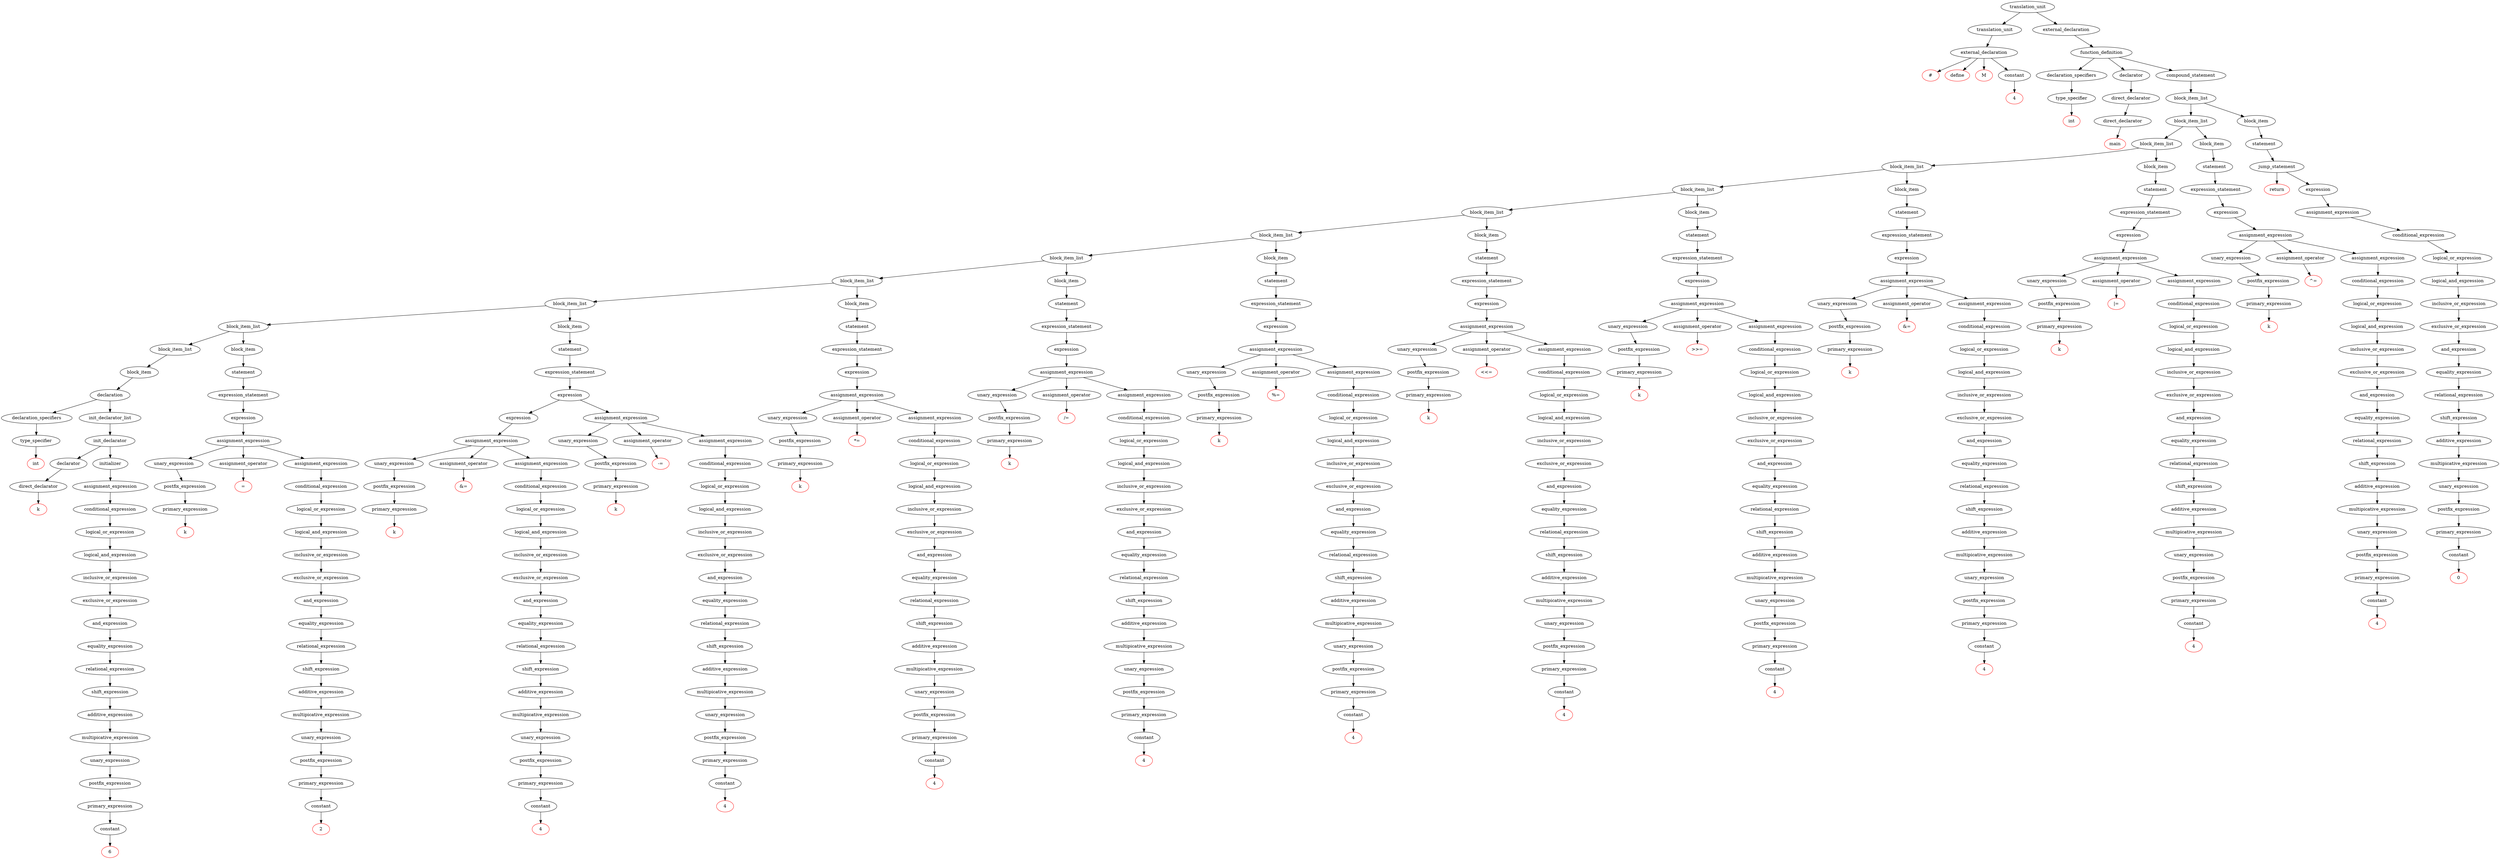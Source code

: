 digraph DFA {
	0 [label="translation_unit"];
	1 [label="translation_unit"];
	2 [label="external_declaration"];
	3 [label="#" color=red];
	4 [label="define" color=red];
	5 [label="M" color=red];
	6 [label="constant"];
	7 [label="4" color=red];
	8 [label="external_declaration"];
	9 [label="function_definition"];
	10 [label="declaration_specifiers"];
	11 [label="type_specifier"];
	12 [label="int" color=red];
	13 [label="declarator"];
	14 [label="direct_declarator"];
	15 [label="direct_declarator"];
	16 [label="main" color=red];
	17 [label="compound_statement"];
	18 [label="block_item_list"];
	19 [label="block_item_list"];
	20 [label="block_item_list"];
	21 [label="block_item_list"];
	22 [label="block_item_list"];
	23 [label="block_item_list"];
	24 [label="block_item_list"];
	25 [label="block_item_list"];
	26 [label="block_item_list"];
	27 [label="block_item_list"];
	28 [label="block_item_list"];
	29 [label="block_item_list"];
	30 [label="block_item"];
	31 [label="declaration"];
	32 [label="declaration_specifiers"];
	33 [label="type_specifier"];
	34 [label="int" color=red];
	35 [label="init_declarator_list"];
	36 [label="init_declarator"];
	37 [label="declarator"];
	38 [label="direct_declarator"];
	39 [label="k" color=red];
	40 [label="initializer"];
	41 [label="assignment_expression"];
	42 [label="conditional_expression"];
	43 [label="logical_or_expression"];
	44 [label="logical_and_expression"];
	45 [label="inclusive_or_expression"];
	46 [label="exclusive_or_expression"];
	47 [label="and_expression"];
	48 [label="equality_expression"];
	49 [label="relational_expression"];
	50 [label="shift_expression"];
	51 [label="additive_expression"];
	52 [label="multipicative_expression"];
	53 [label="unary_expression"];
	54 [label="postfix_expression"];
	55 [label="primary_expression"];
	56 [label="constant"];
	57 [label="6" color=red];
	58 [label="block_item"];
	59 [label="statement"];
	60 [label="expression_statement"];
	61 [label="expression"];
	62 [label="assignment_expression"];
	63 [label="unary_expression"];
	64 [label="postfix_expression"];
	65 [label="primary_expression"];
	66 [label="k" color=red];
	67 [label="assignment_operator"];
	68 [label="=" color=red];
	69 [label="assignment_expression"];
	70 [label="conditional_expression"];
	71 [label="logical_or_expression"];
	72 [label="logical_and_expression"];
	73 [label="inclusive_or_expression"];
	74 [label="exclusive_or_expression"];
	75 [label="and_expression"];
	76 [label="equality_expression"];
	77 [label="relational_expression"];
	78 [label="shift_expression"];
	79 [label="additive_expression"];
	80 [label="multipicative_expression"];
	81 [label="unary_expression"];
	82 [label="postfix_expression"];
	83 [label="primary_expression"];
	84 [label="constant"];
	85 [label="2" color=red];
	86 [label="block_item"];
	87 [label="statement"];
	88 [label="expression_statement"];
	89 [label="expression"];
	90 [label="expression"];
	91 [label="assignment_expression"];
	92 [label="unary_expression"];
	93 [label="postfix_expression"];
	94 [label="primary_expression"];
	95 [label="k" color=red];
	96 [label="assignment_operator"];
	97 [label="&=" color=red];
	98 [label="assignment_expression"];
	99 [label="conditional_expression"];
	100 [label="logical_or_expression"];
	101 [label="logical_and_expression"];
	102 [label="inclusive_or_expression"];
	103 [label="exclusive_or_expression"];
	104 [label="and_expression"];
	105 [label="equality_expression"];
	106 [label="relational_expression"];
	107 [label="shift_expression"];
	108 [label="additive_expression"];
	109 [label="multipicative_expression"];
	110 [label="unary_expression"];
	111 [label="postfix_expression"];
	112 [label="primary_expression"];
	113 [label="constant"];
	114 [label="4" color=red];
	115 [label="assignment_expression"];
	116 [label="unary_expression"];
	117 [label="postfix_expression"];
	118 [label="primary_expression"];
	119 [label="k" color=red];
	120 [label="assignment_operator"];
	121 [label="-=" color=red];
	122 [label="assignment_expression"];
	123 [label="conditional_expression"];
	124 [label="logical_or_expression"];
	125 [label="logical_and_expression"];
	126 [label="inclusive_or_expression"];
	127 [label="exclusive_or_expression"];
	128 [label="and_expression"];
	129 [label="equality_expression"];
	130 [label="relational_expression"];
	131 [label="shift_expression"];
	132 [label="additive_expression"];
	133 [label="multipicative_expression"];
	134 [label="unary_expression"];
	135 [label="postfix_expression"];
	136 [label="primary_expression"];
	137 [label="constant"];
	138 [label="4" color=red];
	139 [label="block_item"];
	140 [label="statement"];
	141 [label="expression_statement"];
	142 [label="expression"];
	143 [label="assignment_expression"];
	144 [label="unary_expression"];
	145 [label="postfix_expression"];
	146 [label="primary_expression"];
	147 [label="k" color=red];
	148 [label="assignment_operator"];
	149 [label="*=" color=red];
	150 [label="assignment_expression"];
	151 [label="conditional_expression"];
	152 [label="logical_or_expression"];
	153 [label="logical_and_expression"];
	154 [label="inclusive_or_expression"];
	155 [label="exclusive_or_expression"];
	156 [label="and_expression"];
	157 [label="equality_expression"];
	158 [label="relational_expression"];
	159 [label="shift_expression"];
	160 [label="additive_expression"];
	161 [label="multipicative_expression"];
	162 [label="unary_expression"];
	163 [label="postfix_expression"];
	164 [label="primary_expression"];
	165 [label="constant"];
	166 [label="4" color=red];
	167 [label="block_item"];
	168 [label="statement"];
	169 [label="expression_statement"];
	170 [label="expression"];
	171 [label="assignment_expression"];
	172 [label="unary_expression"];
	173 [label="postfix_expression"];
	174 [label="primary_expression"];
	175 [label="k" color=red];
	176 [label="assignment_operator"];
	177 [label="/=" color=red];
	178 [label="assignment_expression"];
	179 [label="conditional_expression"];
	180 [label="logical_or_expression"];
	181 [label="logical_and_expression"];
	182 [label="inclusive_or_expression"];
	183 [label="exclusive_or_expression"];
	184 [label="and_expression"];
	185 [label="equality_expression"];
	186 [label="relational_expression"];
	187 [label="shift_expression"];
	188 [label="additive_expression"];
	189 [label="multipicative_expression"];
	190 [label="unary_expression"];
	191 [label="postfix_expression"];
	192 [label="primary_expression"];
	193 [label="constant"];
	194 [label="4" color=red];
	195 [label="block_item"];
	196 [label="statement"];
	197 [label="expression_statement"];
	198 [label="expression"];
	199 [label="assignment_expression"];
	200 [label="unary_expression"];
	201 [label="postfix_expression"];
	202 [label="primary_expression"];
	203 [label="k" color=red];
	204 [label="assignment_operator"];
	205 [label="%=" color=red];
	206 [label="assignment_expression"];
	207 [label="conditional_expression"];
	208 [label="logical_or_expression"];
	209 [label="logical_and_expression"];
	210 [label="inclusive_or_expression"];
	211 [label="exclusive_or_expression"];
	212 [label="and_expression"];
	213 [label="equality_expression"];
	214 [label="relational_expression"];
	215 [label="shift_expression"];
	216 [label="additive_expression"];
	217 [label="multipicative_expression"];
	218 [label="unary_expression"];
	219 [label="postfix_expression"];
	220 [label="primary_expression"];
	221 [label="constant"];
	222 [label="4" color=red];
	223 [label="block_item"];
	224 [label="statement"];
	225 [label="expression_statement"];
	226 [label="expression"];
	227 [label="assignment_expression"];
	228 [label="unary_expression"];
	229 [label="postfix_expression"];
	230 [label="primary_expression"];
	231 [label="k" color=red];
	232 [label="assignment_operator"];
	233 [label="<<=" color=red];
	234 [label="assignment_expression"];
	235 [label="conditional_expression"];
	236 [label="logical_or_expression"];
	237 [label="logical_and_expression"];
	238 [label="inclusive_or_expression"];
	239 [label="exclusive_or_expression"];
	240 [label="and_expression"];
	241 [label="equality_expression"];
	242 [label="relational_expression"];
	243 [label="shift_expression"];
	244 [label="additive_expression"];
	245 [label="multipicative_expression"];
	246 [label="unary_expression"];
	247 [label="postfix_expression"];
	248 [label="primary_expression"];
	249 [label="constant"];
	250 [label="4" color=red];
	251 [label="block_item"];
	252 [label="statement"];
	253 [label="expression_statement"];
	254 [label="expression"];
	255 [label="assignment_expression"];
	256 [label="unary_expression"];
	257 [label="postfix_expression"];
	258 [label="primary_expression"];
	259 [label="k" color=red];
	260 [label="assignment_operator"];
	261 [label=">>=" color=red];
	262 [label="assignment_expression"];
	263 [label="conditional_expression"];
	264 [label="logical_or_expression"];
	265 [label="logical_and_expression"];
	266 [label="inclusive_or_expression"];
	267 [label="exclusive_or_expression"];
	268 [label="and_expression"];
	269 [label="equality_expression"];
	270 [label="relational_expression"];
	271 [label="shift_expression"];
	272 [label="additive_expression"];
	273 [label="multipicative_expression"];
	274 [label="unary_expression"];
	275 [label="postfix_expression"];
	276 [label="primary_expression"];
	277 [label="constant"];
	278 [label="4" color=red];
	279 [label="block_item"];
	280 [label="statement"];
	281 [label="expression_statement"];
	282 [label="expression"];
	283 [label="assignment_expression"];
	284 [label="unary_expression"];
	285 [label="postfix_expression"];
	286 [label="primary_expression"];
	287 [label="k" color=red];
	288 [label="assignment_operator"];
	289 [label="&=" color=red];
	290 [label="assignment_expression"];
	291 [label="conditional_expression"];
	292 [label="logical_or_expression"];
	293 [label="logical_and_expression"];
	294 [label="inclusive_or_expression"];
	295 [label="exclusive_or_expression"];
	296 [label="and_expression"];
	297 [label="equality_expression"];
	298 [label="relational_expression"];
	299 [label="shift_expression"];
	300 [label="additive_expression"];
	301 [label="multipicative_expression"];
	302 [label="unary_expression"];
	303 [label="postfix_expression"];
	304 [label="primary_expression"];
	305 [label="constant"];
	306 [label="4" color=red];
	307 [label="block_item"];
	308 [label="statement"];
	309 [label="expression_statement"];
	310 [label="expression"];
	311 [label="assignment_expression"];
	312 [label="unary_expression"];
	313 [label="postfix_expression"];
	314 [label="primary_expression"];
	315 [label="k" color=red];
	316 [label="assignment_operator"];
	317 [label="|=" color=red];
	318 [label="assignment_expression"];
	319 [label="conditional_expression"];
	320 [label="logical_or_expression"];
	321 [label="logical_and_expression"];
	322 [label="inclusive_or_expression"];
	323 [label="exclusive_or_expression"];
	324 [label="and_expression"];
	325 [label="equality_expression"];
	326 [label="relational_expression"];
	327 [label="shift_expression"];
	328 [label="additive_expression"];
	329 [label="multipicative_expression"];
	330 [label="unary_expression"];
	331 [label="postfix_expression"];
	332 [label="primary_expression"];
	333 [label="constant"];
	334 [label="4" color=red];
	335 [label="block_item"];
	336 [label="statement"];
	337 [label="expression_statement"];
	338 [label="expression"];
	339 [label="assignment_expression"];
	340 [label="unary_expression"];
	341 [label="postfix_expression"];
	342 [label="primary_expression"];
	343 [label="k" color=red];
	344 [label="assignment_operator"];
	345 [label="^=" color=red];
	346 [label="assignment_expression"];
	347 [label="conditional_expression"];
	348 [label="logical_or_expression"];
	349 [label="logical_and_expression"];
	350 [label="inclusive_or_expression"];
	351 [label="exclusive_or_expression"];
	352 [label="and_expression"];
	353 [label="equality_expression"];
	354 [label="relational_expression"];
	355 [label="shift_expression"];
	356 [label="additive_expression"];
	357 [label="multipicative_expression"];
	358 [label="unary_expression"];
	359 [label="postfix_expression"];
	360 [label="primary_expression"];
	361 [label="constant"];
	362 [label="4" color=red];
	363 [label="block_item"];
	364 [label="statement"];
	365 [label="jump_statement"];
	366 [label="return" color=red];
	367 [label="expression"];
	368 [label="assignment_expression"];
	369 [label="conditional_expression"];
	370 [label="logical_or_expression"];
	371 [label="logical_and_expression"];
	372 [label="inclusive_or_expression"];
	373 [label="exclusive_or_expression"];
	374 [label="and_expression"];
	375 [label="equality_expression"];
	376 [label="relational_expression"];
	377 [label="shift_expression"];
	378 [label="additive_expression"];
	379 [label="multipicative_expression"];
	380 [label="unary_expression"];
	381 [label="postfix_expression"];
	382 [label="primary_expression"];
	383 [label="constant"];
	384 [label="0" color=red];
	0->1;
	1->2;
	2->3;
	2->4;
	2->5;
	2->6;
	6->7;
	0->8;
	8->9;
	9->10;
	10->11;
	11->12;
	9->13;
	13->14;
	14->15;
	15->16;
	9->17;
	17->18;
	18->19;
	19->20;
	20->21;
	21->22;
	22->23;
	23->24;
	24->25;
	25->26;
	26->27;
	27->28;
	28->29;
	29->30;
	30->31;
	31->32;
	32->33;
	33->34;
	31->35;
	35->36;
	36->37;
	37->38;
	38->39;
	36->40;
	40->41;
	41->42;
	42->43;
	43->44;
	44->45;
	45->46;
	46->47;
	47->48;
	48->49;
	49->50;
	50->51;
	51->52;
	52->53;
	53->54;
	54->55;
	55->56;
	56->57;
	28->58;
	58->59;
	59->60;
	60->61;
	61->62;
	62->63;
	63->64;
	64->65;
	65->66;
	62->67;
	67->68;
	62->69;
	69->70;
	70->71;
	71->72;
	72->73;
	73->74;
	74->75;
	75->76;
	76->77;
	77->78;
	78->79;
	79->80;
	80->81;
	81->82;
	82->83;
	83->84;
	84->85;
	27->86;
	86->87;
	87->88;
	88->89;
	89->90;
	90->91;
	91->92;
	92->93;
	93->94;
	94->95;
	91->96;
	96->97;
	91->98;
	98->99;
	99->100;
	100->101;
	101->102;
	102->103;
	103->104;
	104->105;
	105->106;
	106->107;
	107->108;
	108->109;
	109->110;
	110->111;
	111->112;
	112->113;
	113->114;
	89->115;
	115->116;
	116->117;
	117->118;
	118->119;
	115->120;
	120->121;
	115->122;
	122->123;
	123->124;
	124->125;
	125->126;
	126->127;
	127->128;
	128->129;
	129->130;
	130->131;
	131->132;
	132->133;
	133->134;
	134->135;
	135->136;
	136->137;
	137->138;
	26->139;
	139->140;
	140->141;
	141->142;
	142->143;
	143->144;
	144->145;
	145->146;
	146->147;
	143->148;
	148->149;
	143->150;
	150->151;
	151->152;
	152->153;
	153->154;
	154->155;
	155->156;
	156->157;
	157->158;
	158->159;
	159->160;
	160->161;
	161->162;
	162->163;
	163->164;
	164->165;
	165->166;
	25->167;
	167->168;
	168->169;
	169->170;
	170->171;
	171->172;
	172->173;
	173->174;
	174->175;
	171->176;
	176->177;
	171->178;
	178->179;
	179->180;
	180->181;
	181->182;
	182->183;
	183->184;
	184->185;
	185->186;
	186->187;
	187->188;
	188->189;
	189->190;
	190->191;
	191->192;
	192->193;
	193->194;
	24->195;
	195->196;
	196->197;
	197->198;
	198->199;
	199->200;
	200->201;
	201->202;
	202->203;
	199->204;
	204->205;
	199->206;
	206->207;
	207->208;
	208->209;
	209->210;
	210->211;
	211->212;
	212->213;
	213->214;
	214->215;
	215->216;
	216->217;
	217->218;
	218->219;
	219->220;
	220->221;
	221->222;
	23->223;
	223->224;
	224->225;
	225->226;
	226->227;
	227->228;
	228->229;
	229->230;
	230->231;
	227->232;
	232->233;
	227->234;
	234->235;
	235->236;
	236->237;
	237->238;
	238->239;
	239->240;
	240->241;
	241->242;
	242->243;
	243->244;
	244->245;
	245->246;
	246->247;
	247->248;
	248->249;
	249->250;
	22->251;
	251->252;
	252->253;
	253->254;
	254->255;
	255->256;
	256->257;
	257->258;
	258->259;
	255->260;
	260->261;
	255->262;
	262->263;
	263->264;
	264->265;
	265->266;
	266->267;
	267->268;
	268->269;
	269->270;
	270->271;
	271->272;
	272->273;
	273->274;
	274->275;
	275->276;
	276->277;
	277->278;
	21->279;
	279->280;
	280->281;
	281->282;
	282->283;
	283->284;
	284->285;
	285->286;
	286->287;
	283->288;
	288->289;
	283->290;
	290->291;
	291->292;
	292->293;
	293->294;
	294->295;
	295->296;
	296->297;
	297->298;
	298->299;
	299->300;
	300->301;
	301->302;
	302->303;
	303->304;
	304->305;
	305->306;
	20->307;
	307->308;
	308->309;
	309->310;
	310->311;
	311->312;
	312->313;
	313->314;
	314->315;
	311->316;
	316->317;
	311->318;
	318->319;
	319->320;
	320->321;
	321->322;
	322->323;
	323->324;
	324->325;
	325->326;
	326->327;
	327->328;
	328->329;
	329->330;
	330->331;
	331->332;
	332->333;
	333->334;
	19->335;
	335->336;
	336->337;
	337->338;
	338->339;
	339->340;
	340->341;
	341->342;
	342->343;
	339->344;
	344->345;
	339->346;
	346->347;
	347->348;
	348->349;
	349->350;
	350->351;
	351->352;
	352->353;
	353->354;
	354->355;
	355->356;
	356->357;
	357->358;
	358->359;
	359->360;
	360->361;
	361->362;
	18->363;
	363->364;
	364->365;
	365->366;
	365->367;
	367->368;
	368->369;
	369->370;
	370->371;
	371->372;
	372->373;
	373->374;
	374->375;
	375->376;
	376->377;
	377->378;
	378->379;
	379->380;
	380->381;
	381->382;
	382->383;
	383->384;
}
